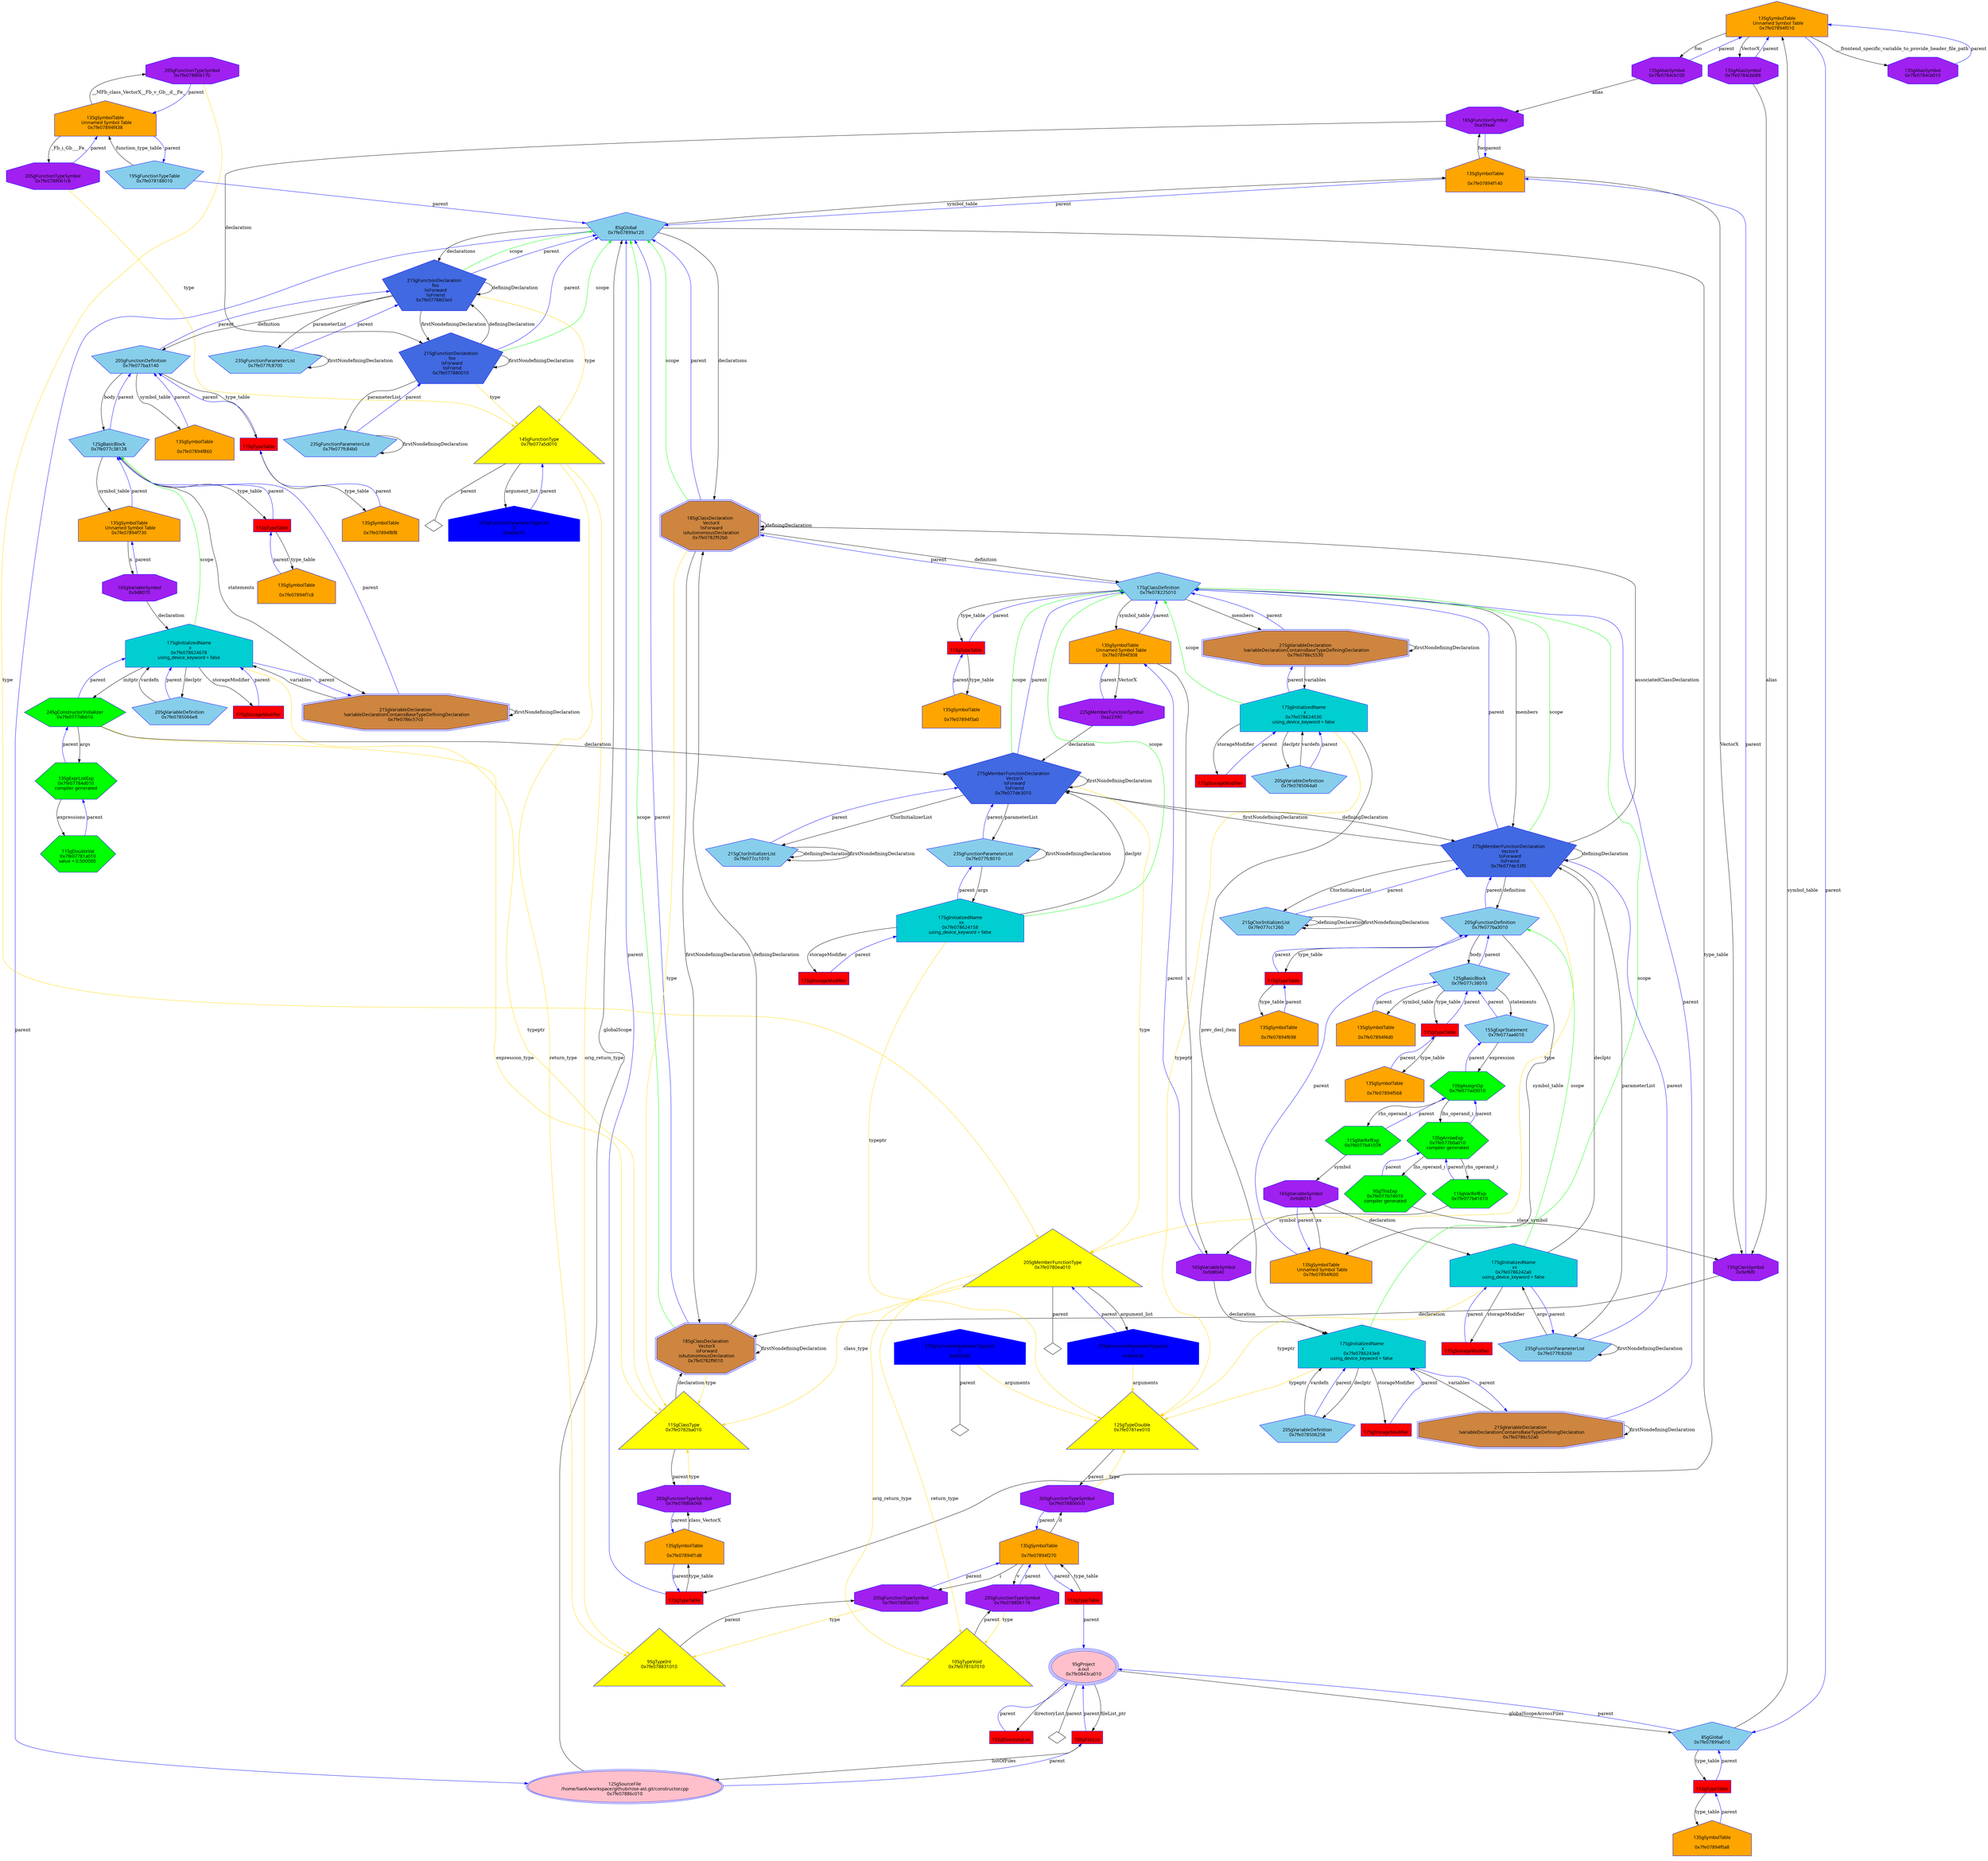 digraph "Gconstructor.cpp_WholeAST.dot" {
"0x7fe07894f010"[label="\n13SgSymbolTable\n  Unnamed Symbol Table\n  0x7fe07894f010  " shape=house,regular=0,URL="\N",tooltip="more info at \N",sides=5,peripheries=1,color="blue",fillcolor=orange,fontname="7x13bold",fontcolor=black,style=filled];
"0x7fe07894f010" -> "0x7fe0784cb100"[label="foo" dir=forward ];
"0x7fe07894f010" -> "0x7fe0784cb088"[label="VectorX" dir=forward ];
"0x7fe07894f010" -> "0x7fe0784cb010"[label="__frontend_specific_variable_to_provide_header_file_path" dir=forward ];
"0x7fe07894f010" -> "0x7fe07899a010"[label="parent" color="blue" dir=forward ];
"0x7fe07894f0a8"[label="\n13SgSymbolTable\n  \n  0x7fe07894f0a8  " shape=house,regular=0,URL="\N",tooltip="more info at \N",sides=5,peripheries=1,color="blue",fillcolor=orange,fontname="7x13bold",fontcolor=black,style=filled];
"0x7fe07894f0a8" -> "0x9081e0"[label="parent" color="blue" dir=forward ];
"0x7fe07894f140"[label="\n13SgSymbolTable\n  \n  0x7fe07894f140  " shape=house,regular=0,URL="\N",tooltip="more info at \N",sides=5,peripheries=1,color="blue",fillcolor=orange,fontname="7x13bold",fontcolor=black,style=filled];
"0x7fe07894f140" -> "0xa39aa0"[label="foo" dir=forward ];
"0x7fe07894f140" -> "0x9ef6f0"[label="VectorX" dir=forward ];
"0x7fe07894f140" -> "0x7fe07899a120"[label="parent" color="blue" dir=forward ];
"0x7fe07894f1d8"[label="\n13SgSymbolTable\n  \n  0x7fe07894f1d8  " shape=house,regular=0,URL="\N",tooltip="more info at \N",sides=5,peripheries=1,color="blue",fillcolor=orange,fontname="7x13bold",fontcolor=black,style=filled];
"0x7fe07894f1d8" -> "0x7fe078806068"[label="class_VectorX" dir=forward ];
"0x7fe07894f1d8" -> "0x908208"[label="parent" color="blue" dir=forward ];
"0x7fe07894f270"[label="\n13SgSymbolTable\n  \n  0x7fe07894f270  " shape=house,regular=0,URL="\N",tooltip="more info at \N",sides=5,peripheries=1,color="blue",fillcolor=orange,fontname="7x13bold",fontcolor=black,style=filled];
"0x7fe07894f270" -> "0x7fe078806118"[label="v" dir=forward ];
"0x7fe07894f270" -> "0x7fe0788060c0"[label="d" dir=forward ];
"0x7fe07894f270" -> "0x7fe078806010"[label="i" dir=forward ];
"0x7fe07894f270" -> "0x908230"[label="parent" color="blue" dir=forward ];
"0x7fe07894f308"[label="\n13SgSymbolTable\n  Unnamed Symbol Table\n  0x7fe07894f308  " shape=house,regular=0,URL="\N",tooltip="more info at \N",sides=5,peripheries=1,color="blue",fillcolor=orange,fontname="7x13bold",fontcolor=black,style=filled];
"0x7fe07894f308" -> "0x9d8040"[label="x" dir=forward ];
"0x7fe07894f308" -> "0xa22390"[label="VectorX" dir=forward ];
"0x7fe07894f308" -> "0x7fe078225010"[label="parent" color="blue" dir=forward ];
"0x7fe07894f3a0"[label="\n13SgSymbolTable\n  \n  0x7fe07894f3a0  " shape=house,regular=0,URL="\N",tooltip="more info at \N",sides=5,peripheries=1,color="blue",fillcolor=orange,fontname="7x13bold",fontcolor=black,style=filled];
"0x7fe07894f3a0" -> "0x908258"[label="parent" color="blue" dir=forward ];
"0x7fe07894f438"[label="\n13SgSymbolTable\n  Unnamed Symbol Table\n  0x7fe07894f438  " shape=house,regular=0,URL="\N",tooltip="more info at \N",sides=5,peripheries=1,color="blue",fillcolor=orange,fontname="7x13bold",fontcolor=black,style=filled];
"0x7fe07894f438" -> "0x7fe0788061c8"[label="_Fb_i_Gb___Fe_" dir=forward ];
"0x7fe07894f438" -> "0x7fe078806170"[label="__MFb_class_VectorX__Fb_v_Gb__d__Fe_" dir=forward ];
"0x7fe07894f438" -> "0x7fe078188010"[label="parent" color="blue" dir=forward ];
"0x7fe07894f4d0"[label="\n13SgSymbolTable\n  \n  0x7fe07894f4d0  " shape=house,regular=0,URL="\N",tooltip="more info at \N",sides=5,peripheries=1,color="blue",fillcolor=orange,fontname="7x13bold",fontcolor=black,style=filled];
"0x7fe07894f4d0" -> "0x7fe077c38010"[label="parent" color="blue" dir=forward ];
"0x7fe07894f568"[label="\n13SgSymbolTable\n  \n  0x7fe07894f568  " shape=house,regular=0,URL="\N",tooltip="more info at \N",sides=5,peripheries=1,color="blue",fillcolor=orange,fontname="7x13bold",fontcolor=black,style=filled];
"0x7fe07894f568" -> "0x908280"[label="parent" color="blue" dir=forward ];
"0x7fe07894f600"[label="\n13SgSymbolTable\n  Unnamed Symbol Table\n  0x7fe07894f600  " shape=house,regular=0,URL="\N",tooltip="more info at \N",sides=5,peripheries=1,color="blue",fillcolor=orange,fontname="7x13bold",fontcolor=black,style=filled];
"0x7fe07894f600" -> "0x9d8010"[label="xx" dir=forward ];
"0x7fe07894f600" -> "0x7fe077ba3010"[label="parent" color="blue" dir=forward ];
"0x7fe07894f698"[label="\n13SgSymbolTable\n  \n  0x7fe07894f698  " shape=house,regular=0,URL="\N",tooltip="more info at \N",sides=5,peripheries=1,color="blue",fillcolor=orange,fontname="7x13bold",fontcolor=black,style=filled];
"0x7fe07894f698" -> "0x9082a8"[label="parent" color="blue" dir=forward ];
"0x7fe07894f730"[label="\n13SgSymbolTable\n  Unnamed Symbol Table\n  0x7fe07894f730  " shape=house,regular=0,URL="\N",tooltip="more info at \N",sides=5,peripheries=1,color="blue",fillcolor=orange,fontname="7x13bold",fontcolor=black,style=filled];
"0x7fe07894f730" -> "0x9d8070"[label="x" dir=forward ];
"0x7fe07894f730" -> "0x7fe077c38128"[label="parent" color="blue" dir=forward ];
"0x7fe07894f7c8"[label="\n13SgSymbolTable\n  \n  0x7fe07894f7c8  " shape=house,regular=0,URL="\N",tooltip="more info at \N",sides=5,peripheries=1,color="blue",fillcolor=orange,fontname="7x13bold",fontcolor=black,style=filled];
"0x7fe07894f7c8" -> "0x9082d0"[label="parent" color="blue" dir=forward ];
"0x7fe07894f860"[label="\n13SgSymbolTable\n  \n  0x7fe07894f860  " shape=house,regular=0,URL="\N",tooltip="more info at \N",sides=5,peripheries=1,color="blue",fillcolor=orange,fontname="7x13bold",fontcolor=black,style=filled];
"0x7fe07894f860" -> "0x7fe077ba3140"[label="parent" color="blue" dir=forward ];
"0x7fe07894f8f8"[label="\n13SgSymbolTable\n  \n  0x7fe07894f8f8  " shape=house,regular=0,URL="\N",tooltip="more info at \N",sides=5,peripheries=1,color="blue",fillcolor=orange,fontname="7x13bold",fontcolor=black,style=filled];
"0x7fe07894f8f8" -> "0x9082f8"[label="parent" color="blue" dir=forward ];
"0x9c4778"[label="\n17SgStorageModifier" shape=polygon,regular=0,URL="\N",tooltip="more info at \N",sides=4,peripheries=1,color="blue",fillcolor=red,fontname="7x13bold",fontcolor=black,style=filled];
"0x9c4778" -> "0x7fe078624158"[label="parent" color="blue" dir=forward ];
"0x9c47a0"[label="\n17SgStorageModifier" shape=polygon,regular=0,URL="\N",tooltip="more info at \N",sides=4,peripheries=1,color="blue",fillcolor=red,fontname="7x13bold",fontcolor=black,style=filled];
"0x9c47a0" -> "0x7fe0786242a0"[label="parent" color="blue" dir=forward ];
"0x9c47c8"[label="\n17SgStorageModifier" shape=polygon,regular=0,URL="\N",tooltip="more info at \N",sides=4,peripheries=1,color="blue",fillcolor=red,fontname="7x13bold",fontcolor=black,style=filled];
"0x9c47c8" -> "0x7fe0786243e8"[label="parent" color="blue" dir=forward ];
"0x9c47f0"[label="\n17SgStorageModifier" shape=polygon,regular=0,URL="\N",tooltip="more info at \N",sides=4,peripheries=1,color="blue",fillcolor=red,fontname="7x13bold",fontcolor=black,style=filled];
"0x9c47f0" -> "0x7fe078624530"[label="parent" color="blue" dir=forward ];
"0x9c4818"[label="\n17SgStorageModifier" shape=polygon,regular=0,URL="\N",tooltip="more info at \N",sides=4,peripheries=1,color="blue",fillcolor=red,fontname="7x13bold",fontcolor=black,style=filled];
"0x9c4818" -> "0x7fe078624678"[label="parent" color="blue" dir=forward ];
"0x7fe07886c010"[label="\n12SgSourceFile\n  /home/liao6/workspace/github/rose-ast.git/constructor.cpp  \n  0x7fe07886c010  " shape=ellipse,regular=0,URL="\N",tooltip="more info at \N",sides=5,peripheries=2,color="blue",fillcolor=pink,fontname="7x13bold",fontcolor=black,style=filled];
"0x7fe07886c010" -> "0x7fe07899a120"[label="globalScope" dir=forward ];
"0x7fe07886c010" -> "0x8cd840"[label="parent" color="blue" dir=forward ];
"0x8cd840"[label="\n10SgFileList" shape=polygon,regular=0,URL="\N",tooltip="more info at \N",sides=4,peripheries=1,color="blue",fillcolor=red,fontname="7x13bold",fontcolor=black,style=filled];
"0x8cd840" -> "0x7fe07886c010"[label="listOfFiles" dir=forward ];
"0x8cd840" -> "0x7fe0843ca010"[label="parent" color="blue" dir=forward ];
"0x8ecc50"[label="\n15SgDirectoryList" shape=polygon,regular=0,URL="\N",tooltip="more info at \N",sides=4,peripheries=1,color="blue",fillcolor=red,fontname="7x13bold",fontcolor=black,style=filled];
"0x8ecc50" -> "0x7fe0843ca010"[label="parent" color="blue" dir=forward ];
"0x7fe0843ca010"[label="\n9SgProject\n  a.out  \n  0x7fe0843ca010  " shape=ellipse,regular=0,URL="\N",tooltip="more info at \N",sides=5,peripheries=3,color="blue",fillcolor=pink,fontname="7x13bold",fontcolor=black,style=filled];
"0x7fe0843ca010" -> "0x8cd840"[label="fileList_ptr" dir=forward ];
"0x7fe0843ca010" -> "0x8ecc50"[label="directoryList" dir=forward ];
"0x7fe0843ca010" -> "0x7fe07899a010"[label="globalScopeAcrossFiles" dir=forward ];
"0x7fe0843ca010" -> "0x7fe0843ca010__parent__null"[label="parent" dir=none ];
"0x7fe0843ca010__parent__null"[label="" shape=diamond ];
"0xa06e00"[label="\n27SgFunctionParameterTypeList\n  1  \n  0xa06e00  " shape=house,regular=0,URL="\N",tooltip="more info at \N",sides=5,peripheries=1,color="blue",fillcolor=blue,fontname="7x13bold",fontcolor=black,style=filled];
"0xa06e00" -> "0x7fe0781ee010"[label="arguments" color="gold1" dir=forward ];
"0xa06e00" -> "0xa06e00__parent__null"[label="parent" dir=none ];
"0xa06e00__parent__null"[label="" shape=diamond ];
"0xa06e38"[label="\n27SgFunctionParameterTypeList\n  1  \n  0xa06e38  " shape=house,regular=0,URL="\N",tooltip="more info at \N",sides=5,peripheries=1,color="blue",fillcolor=blue,fontname="7x13bold",fontcolor=black,style=filled];
"0xa06e38" -> "0x7fe0781ee010"[label="arguments" color="gold1" dir=forward ];
"0xa06e38" -> "0x7fe0780ea010"[label="parent" color="blue" dir=forward ];
"0xa06e70"[label="\n27SgFunctionParameterTypeList\n  0  \n  0xa06e70  " shape=house,regular=0,URL="\N",tooltip="more info at \N",sides=5,peripheries=1,color="blue",fillcolor=blue,fontname="7x13bold",fontcolor=black,style=filled];
"0xa06e70" -> "0x7fe077a5d010"[label="parent" color="blue" dir=forward ];
"0x9081e0"[label="\n11SgTypeTable" shape=polygon,regular=0,URL="\N",tooltip="more info at \N",sides=4,peripheries=1,color="blue",fillcolor=red,fontname="7x13bold",fontcolor=black,style=filled];
"0x9081e0" -> "0x7fe07894f0a8"[label="type_table" dir=forward ];
"0x9081e0" -> "0x7fe07899a010"[label="parent" color="blue" dir=forward ];
"0x908208"[label="\n11SgTypeTable" shape=polygon,regular=0,URL="\N",tooltip="more info at \N",sides=4,peripheries=1,color="blue",fillcolor=red,fontname="7x13bold",fontcolor=black,style=filled];
"0x908208" -> "0x7fe07894f1d8"[label="type_table" dir=forward ];
"0x908208" -> "0x7fe07899a120"[label="parent" color="blue" dir=forward ];
"0x908230"[label="\n11SgTypeTable" shape=polygon,regular=0,URL="\N",tooltip="more info at \N",sides=4,peripheries=1,color="blue",fillcolor=red,fontname="7x13bold",fontcolor=black,style=filled];
"0x908230" -> "0x7fe07894f270"[label="type_table" dir=forward ];
"0x908230" -> "0x7fe0843ca010"[label="parent" color="blue" dir=forward ];
"0x908258"[label="\n11SgTypeTable" shape=polygon,regular=0,URL="\N",tooltip="more info at \N",sides=4,peripheries=1,color="blue",fillcolor=red,fontname="7x13bold",fontcolor=black,style=filled];
"0x908258" -> "0x7fe07894f3a0"[label="type_table" dir=forward ];
"0x908258" -> "0x7fe078225010"[label="parent" color="blue" dir=forward ];
"0x908280"[label="\n11SgTypeTable" shape=polygon,regular=0,URL="\N",tooltip="more info at \N",sides=4,peripheries=1,color="blue",fillcolor=red,fontname="7x13bold",fontcolor=black,style=filled];
"0x908280" -> "0x7fe07894f568"[label="type_table" dir=forward ];
"0x908280" -> "0x7fe077c38010"[label="parent" color="blue" dir=forward ];
"0x9082a8"[label="\n11SgTypeTable" shape=polygon,regular=0,URL="\N",tooltip="more info at \N",sides=4,peripheries=1,color="blue",fillcolor=red,fontname="7x13bold",fontcolor=black,style=filled];
"0x9082a8" -> "0x7fe07894f698"[label="type_table" dir=forward ];
"0x9082a8" -> "0x7fe077ba3010"[label="parent" color="blue" dir=forward ];
"0x9082d0"[label="\n11SgTypeTable" shape=polygon,regular=0,URL="\N",tooltip="more info at \N",sides=4,peripheries=1,color="blue",fillcolor=red,fontname="7x13bold",fontcolor=black,style=filled];
"0x9082d0" -> "0x7fe07894f7c8"[label="type_table" dir=forward ];
"0x9082d0" -> "0x7fe077c38128"[label="parent" color="blue" dir=forward ];
"0x9082f8"[label="\n11SgTypeTable" shape=polygon,regular=0,URL="\N",tooltip="more info at \N",sides=4,peripheries=1,color="blue",fillcolor=red,fontname="7x13bold",fontcolor=black,style=filled];
"0x9082f8" -> "0x7fe07894f8f8"[label="type_table" dir=forward ];
"0x9082f8" -> "0x7fe077ba3140"[label="parent" color="blue" dir=forward ];
"0x7fe078831010"[label="\n9SgTypeInt\n  0x7fe078831010  \n   \n   " shape=polygon,regular=0,URL="\N",tooltip="more info at \N",sides=3,peripheries=1,color="blue",fillcolor=yellow,fontname="7x13bold",fontcolor=black,style=filled];
"0x7fe078831010" -> "0x7fe078806010"[label="parent" dir=forward ];
"0x7fe0781b7010"[label="\n10SgTypeVoid\n  0x7fe0781b7010  \n   \n   " shape=polygon,regular=0,URL="\N",tooltip="more info at \N",sides=3,peripheries=1,color="blue",fillcolor=yellow,fontname="7x13bold",fontcolor=black,style=filled];
"0x7fe0781b7010" -> "0x7fe078806118"[label="parent" dir=forward ];
"0x7fe0781ee010"[label="\n12SgTypeDouble\n  0x7fe0781ee010  \n   \n   " shape=polygon,regular=0,URL="\N",tooltip="more info at \N",sides=3,peripheries=1,color="blue",fillcolor=yellow,fontname="7x13bold",fontcolor=black,style=filled];
"0x7fe0781ee010" -> "0x7fe0788060c0"[label="parent" dir=forward ];
"0x7fe0780ea010"[label="\n20SgMemberFunctionType\n  0x7fe0780ea010  \n   \n   " shape=polygon,regular=0,URL="\N",tooltip="more info at \N",sides=3,peripheries=1,color="blue",fillcolor=yellow,fontname="7x13bold",fontcolor=black,style=filled];
"0x7fe0780ea010" -> "0x7fe0782ba010"[label="class_type" color="gold1" dir=forward ];
"0x7fe0780ea010" -> "0x7fe0781b7010"[label="return_type" color="gold1" dir=forward ];
"0x7fe0780ea010" -> "0x7fe0781b7010"[label="orig_return_type" color="gold1" dir=forward ];
"0x7fe0780ea010" -> "0xa06e38"[label="argument_list" dir=forward ];
"0x7fe0780ea010" -> "0x7fe0780ea010__parent__null"[label="parent" dir=none ];
"0x7fe0780ea010__parent__null"[label="" shape=diamond ];
"0x7fe077a5d010"[label="\n14SgFunctionType\n  0x7fe077a5d010  \n   \n   " shape=polygon,regular=0,URL="\N",tooltip="more info at \N",sides=3,peripheries=1,color="blue",fillcolor=yellow,fontname="7x13bold",fontcolor=black,style=filled];
"0x7fe077a5d010" -> "0x7fe078831010"[label="return_type" color="gold1" dir=forward ];
"0x7fe077a5d010" -> "0x7fe078831010"[label="orig_return_type" color="gold1" dir=forward ];
"0x7fe077a5d010" -> "0xa06e70"[label="argument_list" dir=forward ];
"0x7fe077a5d010" -> "0x7fe077a5d010__parent__null"[label="parent" dir=none ];
"0x7fe077a5d010__parent__null"[label="" shape=diamond ];
"0x7fe0782ba010"[label="\n11SgClassType\n  0x7fe0782ba010  \n   \n   " shape=polygon,regular=0,URL="\N",tooltip="more info at \N",sides=3,peripheries=1,color="blue",fillcolor=yellow,fontname="7x13bold",fontcolor=black,style=filled];
"0x7fe0782ba010" -> "0x7fe0782f9010"[label="declaration" dir=forward ];
"0x7fe0782ba010" -> "0x7fe078806068"[label="parent" dir=forward ];
"0x7fe077fc8010"[label="\n23SgFunctionParameterList\n  0x7fe077fc8010  " shape=polygon,regular=0,URL="\N",tooltip="more info at \N",sides=5,peripheries=1,color="blue",fillcolor=skyblue,fontname="7x13bold",fontcolor=black,style=filled];
"0x7fe077fc8010" -> "0x7fe078624158"[label="args" dir=forward ];
"0x7fe077fc8010" -> "0x7fe077fc8010"[label="firstNondefiningDeclaration" dir=forward ];
"0x7fe077fc8010" -> "0x7fe077de3010"[label="parent" color="blue" dir=forward ];
"0x7fe077fc8260"[label="\n23SgFunctionParameterList\n  0x7fe077fc8260  " shape=polygon,regular=0,URL="\N",tooltip="more info at \N",sides=5,peripheries=1,color="blue",fillcolor=skyblue,fontname="7x13bold",fontcolor=black,style=filled];
"0x7fe077fc8260" -> "0x7fe0786242a0"[label="args" dir=forward ];
"0x7fe077fc8260" -> "0x7fe077fc8260"[label="firstNondefiningDeclaration" dir=forward ];
"0x7fe077fc8260" -> "0x7fe077de33f0"[label="parent" color="blue" dir=forward ];
"0x7fe077fc84b0"[label="\n23SgFunctionParameterList\n  0x7fe077fc84b0  " shape=polygon,regular=0,URL="\N",tooltip="more info at \N",sides=5,peripheries=1,color="blue",fillcolor=skyblue,fontname="7x13bold",fontcolor=black,style=filled];
"0x7fe077fc84b0" -> "0x7fe077fc84b0"[label="firstNondefiningDeclaration" dir=forward ];
"0x7fe077fc84b0" -> "0x7fe077880010"[label="parent" color="blue" dir=forward ];
"0x7fe077fc8700"[label="\n23SgFunctionParameterList\n  0x7fe077fc8700  " shape=polygon,regular=0,URL="\N",tooltip="more info at \N",sides=5,peripheries=1,color="blue",fillcolor=skyblue,fontname="7x13bold",fontcolor=black,style=filled];
"0x7fe077fc8700" -> "0x7fe077fc8700"[label="firstNondefiningDeclaration" dir=forward ];
"0x7fe077fc8700" -> "0x7fe0778803e0"[label="parent" color="blue" dir=forward ];
"0x7fe077cc1010"[label="\n21SgCtorInitializerList\n  0x7fe077cc1010  " shape=polygon,regular=0,URL="\N",tooltip="more info at \N",sides=5,peripheries=1,color="blue",fillcolor=skyblue,fontname="7x13bold",fontcolor=black,style=filled];
"0x7fe077cc1010" -> "0x7fe077cc1010"[label="definingDeclaration" dir=forward ];
"0x7fe077cc1010" -> "0x7fe077cc1010"[label="firstNondefiningDeclaration" dir=forward ];
"0x7fe077cc1010" -> "0x7fe077de3010"[label="parent" color="blue" dir=forward ];
"0x7fe077cc1260"[label="\n21SgCtorInitializerList\n  0x7fe077cc1260  " shape=polygon,regular=0,URL="\N",tooltip="more info at \N",sides=5,peripheries=1,color="blue",fillcolor=skyblue,fontname="7x13bold",fontcolor=black,style=filled];
"0x7fe077cc1260" -> "0x7fe077cc1260"[label="definingDeclaration" dir=forward ];
"0x7fe077cc1260" -> "0x7fe077cc1260"[label="firstNondefiningDeclaration" dir=forward ];
"0x7fe077cc1260" -> "0x7fe077de33f0"[label="parent" color="blue" dir=forward ];
"0x7fe077c38010"[label="\n12SgBasicBlock\n  0x7fe077c38010  " shape=polygon,regular=0,URL="\N",tooltip="more info at \N",sides=5,peripheries=1,color="blue",fillcolor=skyblue,fontname="7x13bold",fontcolor=black,style=filled];
"0x7fe077c38010" -> "0x7fe077aa4010"[label="statements" dir=forward ];
"0x7fe077c38010" -> "0x7fe07894f4d0"[label="symbol_table" dir=forward ];
"0x7fe077c38010" -> "0x908280"[label="type_table" dir=forward ];
"0x7fe077c38010" -> "0x7fe077ba3010"[label="parent" color="blue" dir=forward ];
"0x7fe077c38128"[label="\n12SgBasicBlock\n  0x7fe077c38128  " shape=polygon,regular=0,URL="\N",tooltip="more info at \N",sides=5,peripheries=1,color="blue",fillcolor=skyblue,fontname="7x13bold",fontcolor=black,style=filled];
"0x7fe077c38128" -> "0x7fe0786c57c0"[label="statements" dir=forward ];
"0x7fe077c38128" -> "0x7fe07894f730"[label="symbol_table" dir=forward ];
"0x7fe077c38128" -> "0x9082d0"[label="type_table" dir=forward ];
"0x7fe077c38128" -> "0x7fe077ba3140"[label="parent" color="blue" dir=forward ];
"0x7fe07899a010"[label="\n8SgGlobal\n  0x7fe07899a010  " shape=polygon,regular=0,URL="\N",tooltip="more info at \N",sides=5,peripheries=1,color="blue",fillcolor=skyblue,fontname="7x13bold",fontcolor=black,style=filled];
"0x7fe07899a010" -> "0x7fe07894f010"[label="symbol_table" dir=forward ];
"0x7fe07899a010" -> "0x9081e0"[label="type_table" dir=forward ];
"0x7fe07899a010" -> "0x7fe0843ca010"[label="parent" color="blue" dir=forward ];
"0x7fe07899a120"[label="\n8SgGlobal\n  0x7fe07899a120  " shape=polygon,regular=0,URL="\N",tooltip="more info at \N",sides=5,peripheries=1,color="blue",fillcolor=skyblue,fontname="7x13bold",fontcolor=black,style=filled];
"0x7fe07899a120" -> "0x7fe0782f92b0"[label="declarations" dir=forward ];
"0x7fe07899a120" -> "0x7fe0778803e0"[label="declarations" dir=forward ];
"0x7fe07899a120" -> "0x7fe07894f140"[label="symbol_table" dir=forward ];
"0x7fe07899a120" -> "0x908208"[label="type_table" dir=forward ];
"0x7fe07899a120" -> "0x7fe07886c010"[label="parent" color="blue" dir=forward ];
"0x7fe078506258"[label="\n20SgVariableDefinition\n  0x7fe078506258  " shape=polygon,regular=0,URL="\N",tooltip="more info at \N",sides=5,peripheries=1,color="blue",fillcolor=skyblue,fontname="7x13bold",fontcolor=black,style=filled];
"0x7fe078506258" -> "0x7fe0786243e8"[label="vardefn" dir=forward ];
"0x7fe078506258" -> "0x7fe0786243e8"[label="parent" color="blue" dir=forward ];
"0x7fe0785064a0"[label="\n20SgVariableDefinition\n  0x7fe0785064a0  " shape=polygon,regular=0,URL="\N",tooltip="more info at \N",sides=5,peripheries=1,color="blue",fillcolor=skyblue,fontname="7x13bold",fontcolor=black,style=filled];
"0x7fe0785064a0" -> "0x7fe078624530"[label="vardefn" dir=forward ];
"0x7fe0785064a0" -> "0x7fe078624530"[label="parent" color="blue" dir=forward ];
"0x7fe0785066e8"[label="\n20SgVariableDefinition\n  0x7fe0785066e8  " shape=polygon,regular=0,URL="\N",tooltip="more info at \N",sides=5,peripheries=1,color="blue",fillcolor=skyblue,fontname="7x13bold",fontcolor=black,style=filled];
"0x7fe0785066e8" -> "0x7fe078624678"[label="vardefn" dir=forward ];
"0x7fe0785066e8" -> "0x7fe078624678"[label="parent" color="blue" dir=forward ];
"0x7fe078188010"[label="\n19SgFunctionTypeTable\n  0x7fe078188010  " shape=polygon,regular=0,URL="\N",tooltip="more info at \N",sides=5,peripheries=1,color="blue",fillcolor=skyblue,fontname="7x13bold",fontcolor=black,style=filled];
"0x7fe078188010" -> "0x7fe07894f438"[label="function_type_table" dir=forward ];
"0x7fe078188010" -> "0x7fe07899a120"[label="parent" color="blue" dir=forward ];
"0x7fe077aa4010"[label="\n15SgExprStatement\n  0x7fe077aa4010  " shape=polygon,regular=0,URL="\N",tooltip="more info at \N",sides=5,peripheries=1,color="blue",fillcolor=skyblue,fontname="7x13bold",fontcolor=black,style=filled];
"0x7fe077aa4010" -> "0x7fe077ad3010"[label="expression" dir=forward ];
"0x7fe077aa4010" -> "0x7fe077c38010"[label="parent" color="blue" dir=forward ];
"0x7fe0786c52a0"[label="\n21SgVariableDeclaration\n  !variableDeclarationContainsBaseTypeDefiningDeclaration\n  0x7fe0786c52a0  " shape=polygon,regular=0,URL="\N",tooltip="more info at \N",sides=8,peripheries=2,color="blue",fillcolor=peru,fontname="7x13bold",fontcolor=black,style=filled];
"0x7fe0786c52a0" -> "0x7fe0786243e8"[label="variables" dir=forward ];
"0x7fe0786c52a0" -> "0x7fe0786c52a0"[label="firstNondefiningDeclaration" dir=forward ];
"0x7fe0786c52a0" -> "0x7fe078225010"[label="parent" color="blue" dir=forward ];
"0x7fe0786c5530"[label="\n21SgVariableDeclaration\n  !variableDeclarationContainsBaseTypeDefiningDeclaration\n  0x7fe0786c5530  " shape=polygon,regular=0,URL="\N",tooltip="more info at \N",sides=8,peripheries=2,color="blue",fillcolor=peru,fontname="7x13bold",fontcolor=black,style=filled];
"0x7fe0786c5530" -> "0x7fe078624530"[label="variables" dir=forward ];
"0x7fe0786c5530" -> "0x7fe0786c5530"[label="firstNondefiningDeclaration" dir=forward ];
"0x7fe0786c5530" -> "0x7fe078225010"[label="parent" color="blue" dir=forward ];
"0x7fe0786c57c0"[label="\n21SgVariableDeclaration\n  !variableDeclarationContainsBaseTypeDefiningDeclaration\n  0x7fe0786c57c0  " shape=polygon,regular=0,URL="\N",tooltip="more info at \N",sides=8,peripheries=2,color="blue",fillcolor=peru,fontname="7x13bold",fontcolor=black,style=filled];
"0x7fe0786c57c0" -> "0x7fe078624678"[label="variables" dir=forward ];
"0x7fe0786c57c0" -> "0x7fe0786c57c0"[label="firstNondefiningDeclaration" dir=forward ];
"0x7fe0786c57c0" -> "0x7fe077c38128"[label="parent" color="blue" dir=forward ];
"0x7fe0782f9010"[label="\n18SgClassDeclaration\n  VectorX\n  isForward\n  isAutonomousDeclaration\n  0x7fe0782f9010  " shape=polygon,regular=0,URL="\N",tooltip="more info at \N",sides=8,peripheries=2,color="blue",fillcolor=peru,fontname="7x13bold",fontcolor=black,style=filled];
"0x7fe0782f9010" -> "0x7fe0782ba010"[label="type" color="gold1" dir=forward ];
"0x7fe0782f9010" -> "0x7fe07899a120"[label="scope" color="green" dir=forward ];
"0x7fe0782f9010" -> "0x7fe0782f92b0"[label="definingDeclaration" dir=forward ];
"0x7fe0782f9010" -> "0x7fe0782f9010"[label="firstNondefiningDeclaration" dir=forward ];
"0x7fe0782f9010" -> "0x7fe07899a120"[label="parent" color="blue" dir=forward ];
"0x7fe0782f92b0"[label="\n18SgClassDeclaration\n  VectorX\n  !isForward\n  isAutonomousDeclaration\n  0x7fe0782f92b0  " shape=polygon,regular=0,URL="\N",tooltip="more info at \N",sides=8,peripheries=2,color="blue",fillcolor=peru,fontname="7x13bold",fontcolor=black,style=filled];
"0x7fe0782f92b0" -> "0x7fe0782ba010"[label="type" color="gold1" dir=forward ];
"0x7fe0782f92b0" -> "0x7fe078225010"[label="definition" dir=forward ];
"0x7fe0782f92b0" -> "0x7fe07899a120"[label="scope" color="green" dir=forward ];
"0x7fe0782f92b0" -> "0x7fe0782f92b0"[label="definingDeclaration" dir=forward ];
"0x7fe0782f92b0" -> "0x7fe0782f9010"[label="firstNondefiningDeclaration" dir=forward ];
"0x7fe0782f92b0" -> "0x7fe07899a120"[label="parent" color="blue" dir=forward ];
"0x7fe078225010"[label="\n17SgClassDefinition\n  0x7fe078225010  " shape=polygon,regular=0,URL="\N",tooltip="more info at \N",sides=5,peripheries=1,color="blue",fillcolor=skyblue,fontname="7x13bold",fontcolor=black,style=filled];
"0x7fe078225010" -> "0x7fe077de33f0"[label="members" dir=forward ];
"0x7fe078225010" -> "0x7fe0786c5530"[label="members" dir=forward ];
"0x7fe078225010" -> "0x7fe07894f308"[label="symbol_table" dir=forward ];
"0x7fe078225010" -> "0x908258"[label="type_table" dir=forward ];
"0x7fe078225010" -> "0x7fe0782f92b0"[label="parent" color="blue" dir=forward ];
"0x7fe077ba3010"[label="\n20SgFunctionDefinition\n  0x7fe077ba3010  " shape=polygon,regular=0,URL="\N",tooltip="more info at \N",sides=5,peripheries=1,color="blue",fillcolor=skyblue,fontname="7x13bold",fontcolor=black,style=filled];
"0x7fe077ba3010" -> "0x7fe077c38010"[label="body" dir=forward ];
"0x7fe077ba3010" -> "0x7fe07894f600"[label="symbol_table" dir=forward ];
"0x7fe077ba3010" -> "0x9082a8"[label="type_table" dir=forward ];
"0x7fe077ba3010" -> "0x7fe077de33f0"[label="parent" color="blue" dir=forward ];
"0x7fe077ba3140"[label="\n20SgFunctionDefinition\n  0x7fe077ba3140  " shape=polygon,regular=0,URL="\N",tooltip="more info at \N",sides=5,peripheries=1,color="blue",fillcolor=skyblue,fontname="7x13bold",fontcolor=black,style=filled];
"0x7fe077ba3140" -> "0x7fe077c38128"[label="body" dir=forward ];
"0x7fe077ba3140" -> "0x7fe07894f860"[label="symbol_table" dir=forward ];
"0x7fe077ba3140" -> "0x9082f8"[label="type_table" dir=forward ];
"0x7fe077ba3140" -> "0x7fe0778803e0"[label="parent" color="blue" dir=forward ];
"0x7fe077de3010"[label="\n27SgMemberFunctionDeclaration\n  VectorX\n  isForward\n  !isFriend\n  0x7fe077de3010  " shape=polygon,regular=0,URL="\N",tooltip="more info at \N",sides=5,peripheries=1,color="blue",fillcolor=royalblue,fontname="7x13bold",fontcolor=black,style=filled];
"0x7fe077de3010" -> "0x7fe077cc1010"[label="CtorInitializerList" dir=forward ];
"0x7fe077de3010" -> "0x7fe077fc8010"[label="parameterList" dir=forward ];
"0x7fe077de3010" -> "0x7fe0780ea010"[label="type" color="gold1" dir=forward ];
"0x7fe077de3010" -> "0x7fe078225010"[label="scope" color="green" dir=forward ];
"0x7fe077de3010" -> "0x7fe077de33f0"[label="definingDeclaration" dir=forward ];
"0x7fe077de3010" -> "0x7fe077de3010"[label="firstNondefiningDeclaration" dir=forward ];
"0x7fe077de3010" -> "0x7fe078225010"[label="parent" color="blue" dir=forward ];
"0x7fe077de33f0"[label="\n27SgMemberFunctionDeclaration\n  VectorX\n  !isForward\n  !isFriend\n  0x7fe077de33f0  " shape=polygon,regular=0,URL="\N",tooltip="more info at \N",sides=5,peripheries=1,color="blue",fillcolor=royalblue,fontname="7x13bold",fontcolor=black,style=filled];
"0x7fe077de33f0" -> "0x7fe077cc1260"[label="CtorInitializerList" dir=forward ];
"0x7fe077de33f0" -> "0x7fe0782f92b0"[label="associatedClassDeclaration" dir=forward ];
"0x7fe077de33f0" -> "0x7fe077fc8260"[label="parameterList" dir=forward ];
"0x7fe077de33f0" -> "0x7fe0780ea010"[label="type" color="gold1" dir=forward ];
"0x7fe077de33f0" -> "0x7fe077ba3010"[label="definition" dir=forward ];
"0x7fe077de33f0" -> "0x7fe078225010"[label="scope" color="green" dir=forward ];
"0x7fe077de33f0" -> "0x7fe077de33f0"[label="definingDeclaration" dir=forward ];
"0x7fe077de33f0" -> "0x7fe077de3010"[label="firstNondefiningDeclaration" dir=forward ];
"0x7fe077de33f0" -> "0x7fe078225010"[label="parent" color="blue" dir=forward ];
"0x7fe077880010"[label="\n21SgFunctionDeclaration\n  foo\n  isForward\n  !isFriend\n  0x7fe077880010  " shape=polygon,regular=0,URL="\N",tooltip="more info at \N",sides=5,peripheries=1,color="blue",fillcolor=royalblue,fontname="7x13bold",fontcolor=black,style=filled];
"0x7fe077880010" -> "0x7fe077fc84b0"[label="parameterList" dir=forward ];
"0x7fe077880010" -> "0x7fe077a5d010"[label="type" color="gold1" dir=forward ];
"0x7fe077880010" -> "0x7fe07899a120"[label="scope" color="green" dir=forward ];
"0x7fe077880010" -> "0x7fe0778803e0"[label="definingDeclaration" dir=forward ];
"0x7fe077880010" -> "0x7fe077880010"[label="firstNondefiningDeclaration" dir=forward ];
"0x7fe077880010" -> "0x7fe07899a120"[label="parent" color="blue" dir=forward ];
"0x7fe0778803e0"[label="\n21SgFunctionDeclaration\n  foo\n  !isForward\n  !isFriend\n  0x7fe0778803e0  " shape=polygon,regular=0,URL="\N",tooltip="more info at \N",sides=5,peripheries=1,color="blue",fillcolor=royalblue,fontname="7x13bold",fontcolor=black,style=filled];
"0x7fe0778803e0" -> "0x7fe077fc8700"[label="parameterList" dir=forward ];
"0x7fe0778803e0" -> "0x7fe077a5d010"[label="type" color="gold1" dir=forward ];
"0x7fe0778803e0" -> "0x7fe077ba3140"[label="definition" dir=forward ];
"0x7fe0778803e0" -> "0x7fe07899a120"[label="scope" color="green" dir=forward ];
"0x7fe0778803e0" -> "0x7fe0778803e0"[label="definingDeclaration" dir=forward ];
"0x7fe0778803e0" -> "0x7fe077880010"[label="firstNondefiningDeclaration" dir=forward ];
"0x7fe0778803e0" -> "0x7fe07899a120"[label="parent" color="blue" dir=forward ];
"0x7fe077b41010"[label="\n11SgVarRefExp\n  0x7fe077b41010  " shape=polygon,regular=0,URL="\N",tooltip="more info at \N",sides=6,peripheries=1,color="blue",fillcolor=green,fontname="7x13bold",fontcolor=black,style=filled];
"0x7fe077b41010" -> "0x9d8040"[label="symbol" dir=forward ];
"0x7fe077b41010" -> "0x7fe077b0a010"[label="parent" color="blue" dir=forward ];
"0x7fe077b41078"[label="\n11SgVarRefExp\n  0x7fe077b41078  " shape=polygon,regular=0,URL="\N",tooltip="more info at \N",sides=6,peripheries=1,color="blue",fillcolor=green,fontname="7x13bold",fontcolor=black,style=filled];
"0x7fe077b41078" -> "0x9d8010"[label="symbol" dir=forward ];
"0x7fe077b41078" -> "0x7fe077ad3010"[label="parent" color="blue" dir=forward ];
"0x7fe077b74010"[label="\n9SgThisExp\n  0x7fe077b74010  \n compiler generated " shape=polygon,regular=0,URL="\N",tooltip="more info at \N",sides=6,peripheries=1,color="blue",fillcolor=green,fontname="7x13bold",fontcolor=black,style=filled];
"0x7fe077b74010" -> "0x9ef6f0"[label="class_symbol" dir=forward ];
"0x7fe077b74010" -> "0x7fe077b0a010"[label="parent" color="blue" dir=forward ];
"0x7fe0777db010"[label="\n24SgConstructorInitializer\n  0x7fe0777db010  " shape=polygon,regular=0,URL="\N",tooltip="more info at \N",sides=6,peripheries=1,color="blue",fillcolor=green,fontname="7x13bold",fontcolor=black,style=filled];
"0x7fe0777db010" -> "0x7fe077de3010"[label="declaration" dir=forward ];
"0x7fe0777db010" -> "0x7fe07784d010"[label="args" dir=forward ];
"0x7fe0777db010" -> "0x7fe0782ba010"[label="expression_type" color="gold1" dir=forward ];
"0x7fe0777db010" -> "0x7fe078624678"[label="parent" color="blue" dir=forward ];
"0x7fe077b0a010"[label="\n10SgArrowExp\n  0x7fe077b0a010  \n compiler generated " shape=polygon,regular=0,URL="\N",tooltip="more info at \N",sides=6,peripheries=1,color="blue",fillcolor=green,fontname="7x13bold",fontcolor=black,style=filled];
"0x7fe077b0a010" -> "0x7fe077b74010"[label="lhs_operand_i" dir=forward ];
"0x7fe077b0a010" -> "0x7fe077b41010"[label="rhs_operand_i" dir=forward ];
"0x7fe077b0a010" -> "0x7fe077ad3010"[label="parent" color="blue" dir=forward ];
"0x7fe077ad3010"[label="\n10SgAssignOp\n  0x7fe077ad3010  " shape=polygon,regular=0,URL="\N",tooltip="more info at \N",sides=6,peripheries=1,color="blue",fillcolor=green,fontname="7x13bold",fontcolor=black,style=filled];
"0x7fe077ad3010" -> "0x7fe077b0a010"[label="lhs_operand_i" dir=forward ];
"0x7fe077ad3010" -> "0x7fe077b41078"[label="rhs_operand_i" dir=forward ];
"0x7fe077ad3010" -> "0x7fe077aa4010"[label="parent" color="blue" dir=forward ];
"0x7fe07781a010"[label="\n11SgDoubleVal\n  0x7fe07781a010  \n value = 0.500000  " shape=polygon,regular=0,URL="\N",tooltip="more info at \N",sides=6,peripheries=1,color="blue",fillcolor=green,fontname="7x13bold",fontcolor=black,style=filled];
"0x7fe07781a010" -> "0x7fe07784d010"[label="parent" color="blue" dir=forward ];
"0x7fe07784d010"[label="\n13SgExprListExp\n  0x7fe07784d010  \n compiler generated " shape=polygon,regular=0,URL="\N",tooltip="more info at \N",sides=6,peripheries=1,color="blue",fillcolor=green,fontname="7x13bold",fontcolor=black,style=filled];
"0x7fe07784d010" -> "0x7fe07781a010"[label="expressions" dir=forward ];
"0x7fe07784d010" -> "0x7fe0777db010"[label="parent" color="blue" dir=forward ];
"0x9d8010"[label="\n16SgVariableSymbol\n  0x9d8010  " shape=polygon,regular=0,URL="\N",tooltip="more info at \N",sides=8,peripheries=1,color="blue",fillcolor=purple,fontname="7x13bold",fontcolor=black,style=filled];
"0x9d8010" -> "0x7fe0786242a0"[label="declaration" dir=forward ];
"0x9d8010" -> "0x7fe07894f600"[label="parent" color="blue" dir=forward ];
"0x9d8040"[label="\n16SgVariableSymbol\n  0x9d8040  " shape=polygon,regular=0,URL="\N",tooltip="more info at \N",sides=8,peripheries=1,color="blue",fillcolor=purple,fontname="7x13bold",fontcolor=black,style=filled];
"0x9d8040" -> "0x7fe0786243e8"[label="declaration" dir=forward ];
"0x9d8040" -> "0x7fe07894f308"[label="parent" color="blue" dir=forward ];
"0x9d8070"[label="\n16SgVariableSymbol\n  0x9d8070  " shape=polygon,regular=0,URL="\N",tooltip="more info at \N",sides=8,peripheries=1,color="blue",fillcolor=purple,fontname="7x13bold",fontcolor=black,style=filled];
"0x9d8070" -> "0x7fe078624678"[label="declaration" dir=forward ];
"0x9d8070" -> "0x7fe07894f730"[label="parent" color="blue" dir=forward ];
"0x7fe078806010"[label="\n20SgFunctionTypeSymbol\n  0x7fe078806010  " shape=polygon,regular=0,URL="\N",tooltip="more info at \N",sides=8,peripheries=1,color="blue",fillcolor=purple,fontname="7x13bold",fontcolor=black,style=filled];
"0x7fe078806010" -> "0x7fe078831010"[label="type" color="gold1" dir=forward ];
"0x7fe078806010" -> "0x7fe07894f270"[label="parent" color="blue" dir=forward ];
"0x7fe078806068"[label="\n20SgFunctionTypeSymbol\n  0x7fe078806068  " shape=polygon,regular=0,URL="\N",tooltip="more info at \N",sides=8,peripheries=1,color="blue",fillcolor=purple,fontname="7x13bold",fontcolor=black,style=filled];
"0x7fe078806068" -> "0x7fe0782ba010"[label="type" color="gold1" dir=forward ];
"0x7fe078806068" -> "0x7fe07894f1d8"[label="parent" color="blue" dir=forward ];
"0x7fe0788060c0"[label="\n20SgFunctionTypeSymbol\n  0x7fe0788060c0  " shape=polygon,regular=0,URL="\N",tooltip="more info at \N",sides=8,peripheries=1,color="blue",fillcolor=purple,fontname="7x13bold",fontcolor=black,style=filled];
"0x7fe0788060c0" -> "0x7fe0781ee010"[label="type" color="gold1" dir=forward ];
"0x7fe0788060c0" -> "0x7fe07894f270"[label="parent" color="blue" dir=forward ];
"0x7fe078806118"[label="\n20SgFunctionTypeSymbol\n  0x7fe078806118  " shape=polygon,regular=0,URL="\N",tooltip="more info at \N",sides=8,peripheries=1,color="blue",fillcolor=purple,fontname="7x13bold",fontcolor=black,style=filled];
"0x7fe078806118" -> "0x7fe0781b7010"[label="type" color="gold1" dir=forward ];
"0x7fe078806118" -> "0x7fe07894f270"[label="parent" color="blue" dir=forward ];
"0x7fe078806170"[label="\n20SgFunctionTypeSymbol\n  0x7fe078806170  " shape=polygon,regular=0,URL="\N",tooltip="more info at \N",sides=8,peripheries=1,color="blue",fillcolor=purple,fontname="7x13bold",fontcolor=black,style=filled];
"0x7fe078806170" -> "0x7fe0780ea010"[label="type" color="gold1" dir=forward ];
"0x7fe078806170" -> "0x7fe07894f438"[label="parent" color="blue" dir=forward ];
"0x7fe0788061c8"[label="\n20SgFunctionTypeSymbol\n  0x7fe0788061c8  " shape=polygon,regular=0,URL="\N",tooltip="more info at \N",sides=8,peripheries=1,color="blue",fillcolor=purple,fontname="7x13bold",fontcolor=black,style=filled];
"0x7fe0788061c8" -> "0x7fe077a5d010"[label="type" color="gold1" dir=forward ];
"0x7fe0788061c8" -> "0x7fe07894f438"[label="parent" color="blue" dir=forward ];
"0x9ef6f0"[label="\n13SgClassSymbol\n  0x9ef6f0  " shape=polygon,regular=0,URL="\N",tooltip="more info at \N",sides=8,peripheries=1,color="blue",fillcolor=purple,fontname="7x13bold",fontcolor=black,style=filled];
"0x9ef6f0" -> "0x7fe0782f9010"[label="declaration" dir=forward ];
"0x9ef6f0" -> "0x7fe07894f140"[label="parent" color="blue" dir=forward ];
"0xa22390"[label="\n22SgMemberFunctionSymbol\n  0xa22390  " shape=polygon,regular=0,URL="\N",tooltip="more info at \N",sides=8,peripheries=1,color="blue",fillcolor=purple,fontname="7x13bold",fontcolor=black,style=filled];
"0xa22390" -> "0x7fe077de3010"[label="declaration" dir=forward ];
"0xa22390" -> "0x7fe07894f308"[label="parent" color="blue" dir=forward ];
"0xa39aa0"[label="\n16SgFunctionSymbol\n  0xa39aa0  " shape=polygon,regular=0,URL="\N",tooltip="more info at \N",sides=8,peripheries=1,color="blue",fillcolor=purple,fontname="7x13bold",fontcolor=black,style=filled];
"0xa39aa0" -> "0x7fe077880010"[label="declaration" dir=forward ];
"0xa39aa0" -> "0x7fe07894f140"[label="parent" color="blue" dir=forward ];
"0x7fe0784cb010"[label="\n13SgAliasSymbol\n  0x7fe0784cb010  " shape=polygon,regular=0,URL="\N",tooltip="more info at \N",sides=8,peripheries=1,color="blue",fillcolor=purple,fontname="7x13bold",fontcolor=black,style=filled];
"0x7fe0784cb010" -> "0x7fe07894f010"[label="parent" color="blue" dir=forward ];
"0x7fe0784cb088"[label="\n13SgAliasSymbol\n  0x7fe0784cb088  " shape=polygon,regular=0,URL="\N",tooltip="more info at \N",sides=8,peripheries=1,color="blue",fillcolor=purple,fontname="7x13bold",fontcolor=black,style=filled];
"0x7fe0784cb088" -> "0x9ef6f0"[label="alias" dir=forward ];
"0x7fe0784cb088" -> "0x7fe07894f010"[label="parent" color="blue" dir=forward ];
"0x7fe0784cb100"[label="\n13SgAliasSymbol\n  0x7fe0784cb100  " shape=polygon,regular=0,URL="\N",tooltip="more info at \N",sides=8,peripheries=1,color="blue",fillcolor=purple,fontname="7x13bold",fontcolor=black,style=filled];
"0x7fe0784cb100" -> "0xa39aa0"[label="alias" dir=forward ];
"0x7fe0784cb100" -> "0x7fe07894f010"[label="parent" color="blue" dir=forward ];
"0x7fe078624158"[label="\n17SgInitializedName\n  xx\n  0x7fe078624158  \n  using_device_keyword = false  " shape=house,regular=0,URL="\N",tooltip="more info at \N",sides=5,peripheries=1,color="blue",fillcolor=darkturquoise,fontname="7x13bold",fontcolor=black,style=filled];
"0x7fe078624158" -> "0x7fe0781ee010"[label="typeptr" color="gold1" dir=forward ];
"0x7fe078624158" -> "0x7fe077de3010"[label="declptr" dir=forward ];
"0x7fe078624158" -> "0x9c4778"[label="storageModifier" dir=forward ];
"0x7fe078624158" -> "0x7fe078225010"[label="scope" color="green" dir=forward ];
"0x7fe078624158" -> "0x7fe077fc8010"[label="parent" color="blue" dir=forward ];
"0x7fe0786242a0"[label="\n17SgInitializedName\n  xx\n  0x7fe0786242a0  \n  using_device_keyword = false  " shape=house,regular=0,URL="\N",tooltip="more info at \N",sides=5,peripheries=1,color="blue",fillcolor=darkturquoise,fontname="7x13bold",fontcolor=black,style=filled];
"0x7fe0786242a0" -> "0x7fe0781ee010"[label="typeptr" color="gold1" dir=forward ];
"0x7fe0786242a0" -> "0x7fe077de33f0"[label="declptr" dir=forward ];
"0x7fe0786242a0" -> "0x9c47a0"[label="storageModifier" dir=forward ];
"0x7fe0786242a0" -> "0x7fe077ba3010"[label="scope" color="green" dir=forward ];
"0x7fe0786242a0" -> "0x7fe077fc8260"[label="parent" color="blue" dir=forward ];
"0x7fe0786243e8"[label="\n17SgInitializedName\n  x\n  0x7fe0786243e8  \n  using_device_keyword = false  " shape=house,regular=0,URL="\N",tooltip="more info at \N",sides=5,peripheries=1,color="blue",fillcolor=darkturquoise,fontname="7x13bold",fontcolor=black,style=filled];
"0x7fe0786243e8" -> "0x7fe0781ee010"[label="typeptr" color="gold1" dir=forward ];
"0x7fe0786243e8" -> "0x7fe078506258"[label="declptr" dir=forward ];
"0x7fe0786243e8" -> "0x9c47c8"[label="storageModifier" dir=forward ];
"0x7fe0786243e8" -> "0x7fe078225010"[label="scope" color="green" dir=forward ];
"0x7fe0786243e8" -> "0x7fe0786c52a0"[label="parent" color="blue" dir=forward ];
"0x7fe078624530"[label="\n17SgInitializedName\n  x\n  0x7fe078624530  \n  using_device_keyword = false  " shape=house,regular=0,URL="\N",tooltip="more info at \N",sides=5,peripheries=1,color="blue",fillcolor=darkturquoise,fontname="7x13bold",fontcolor=black,style=filled];
"0x7fe078624530" -> "0x7fe0781ee010"[label="typeptr" color="gold1" dir=forward ];
"0x7fe078624530" -> "0x7fe0786243e8"[label="prev_decl_item" dir=forward ];
"0x7fe078624530" -> "0x7fe0785064a0"[label="declptr" dir=forward ];
"0x7fe078624530" -> "0x9c47f0"[label="storageModifier" dir=forward ];
"0x7fe078624530" -> "0x7fe078225010"[label="scope" color="green" dir=forward ];
"0x7fe078624530" -> "0x7fe0786c5530"[label="parent" color="blue" dir=forward ];
"0x7fe078624678"[label="\n17SgInitializedName\n  x\n  0x7fe078624678  \n  using_device_keyword = false  " shape=house,regular=0,URL="\N",tooltip="more info at \N",sides=5,peripheries=1,color="blue",fillcolor=darkturquoise,fontname="7x13bold",fontcolor=black,style=filled];
"0x7fe078624678" -> "0x7fe0782ba010"[label="typeptr" color="gold1" dir=forward ];
"0x7fe078624678" -> "0x7fe0777db010"[label="initptr" dir=forward ];
"0x7fe078624678" -> "0x7fe0785066e8"[label="declptr" dir=forward ];
"0x7fe078624678" -> "0x9c4818"[label="storageModifier" dir=forward ];
"0x7fe078624678" -> "0x7fe077c38128"[label="scope" color="green" dir=forward ];
"0x7fe078624678" -> "0x7fe0786c57c0"[label="parent" color="blue" dir=forward ];
}
